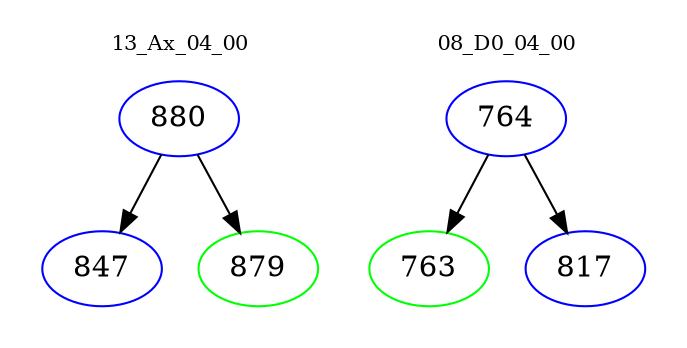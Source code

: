 digraph{
subgraph cluster_0 {
color = white
label = "13_Ax_04_00";
fontsize=10;
T0_880 [label="880", color="blue"]
T0_880 -> T0_847 [color="black"]
T0_847 [label="847", color="blue"]
T0_880 -> T0_879 [color="black"]
T0_879 [label="879", color="green"]
}
subgraph cluster_1 {
color = white
label = "08_D0_04_00";
fontsize=10;
T1_764 [label="764", color="blue"]
T1_764 -> T1_763 [color="black"]
T1_763 [label="763", color="green"]
T1_764 -> T1_817 [color="black"]
T1_817 [label="817", color="blue"]
}
}
